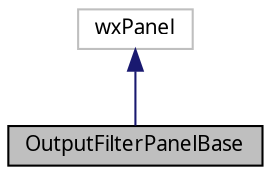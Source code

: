digraph "OutputFilterPanelBase"
{
  edge [fontname="Sans",fontsize="10",labelfontname="Sans",labelfontsize="10"];
  node [fontname="Sans",fontsize="10",shape=record];
  Node3 [label="OutputFilterPanelBase",height=0.2,width=0.4,color="black", fillcolor="grey75", style="filled", fontcolor="black"];
  Node4 -> Node3 [dir="back",color="midnightblue",fontsize="10",style="solid",fontname="Sans"];
  Node4 [label="wxPanel",height=0.2,width=0.4,color="grey75", fillcolor="white", style="filled"];
}
